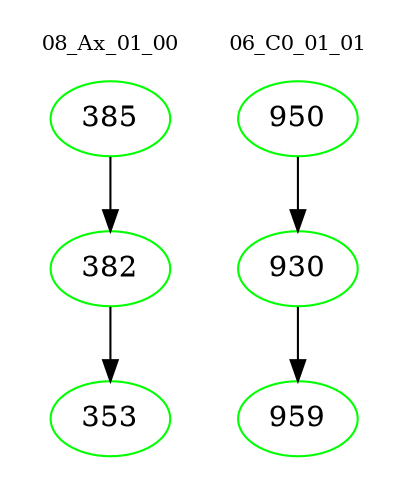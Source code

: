 digraph{
subgraph cluster_0 {
color = white
label = "08_Ax_01_00";
fontsize=10;
T0_385 [label="385", color="green"]
T0_385 -> T0_382 [color="black"]
T0_382 [label="382", color="green"]
T0_382 -> T0_353 [color="black"]
T0_353 [label="353", color="green"]
}
subgraph cluster_1 {
color = white
label = "06_C0_01_01";
fontsize=10;
T1_950 [label="950", color="green"]
T1_950 -> T1_930 [color="black"]
T1_930 [label="930", color="green"]
T1_930 -> T1_959 [color="black"]
T1_959 [label="959", color="green"]
}
}
